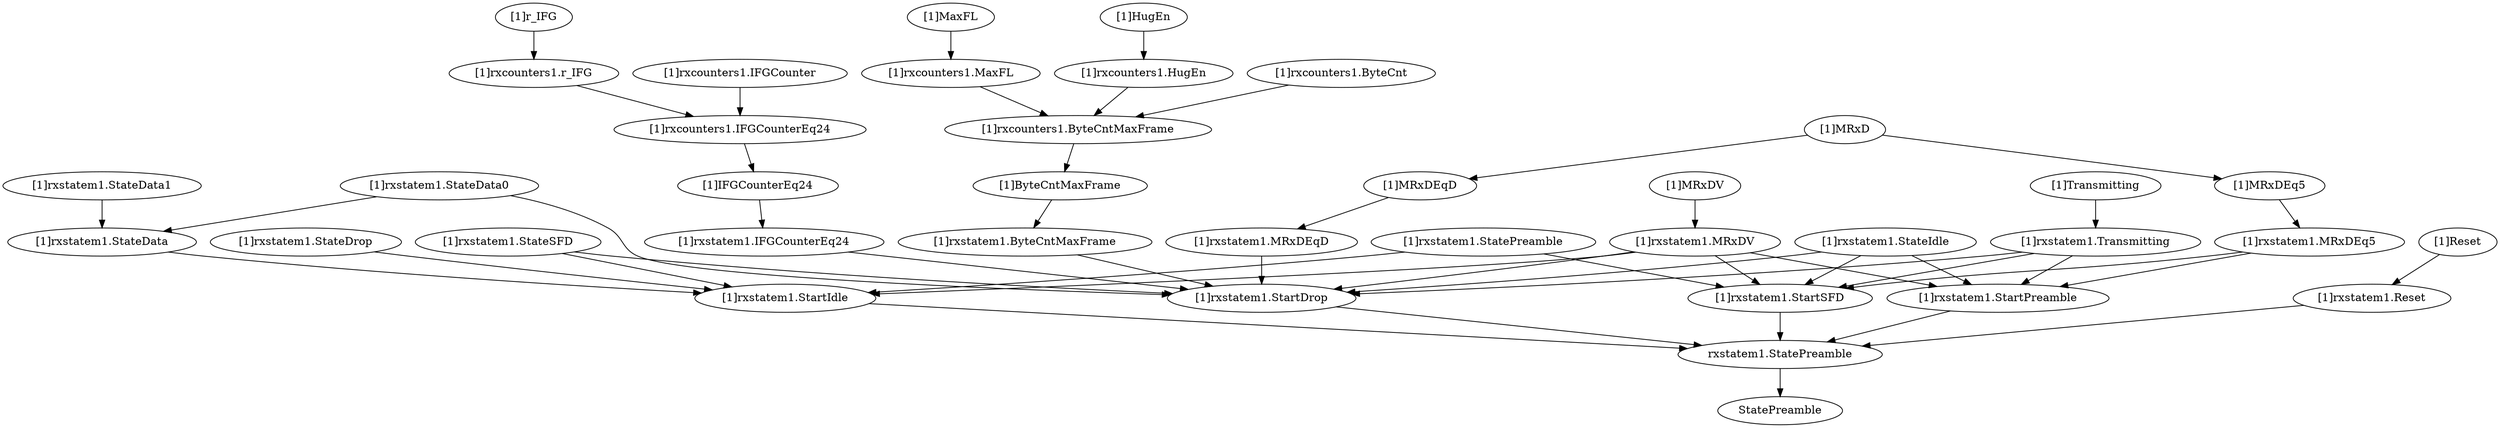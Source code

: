 strict digraph "" {
	"[1]rxstatem1.StateDrop"	 [complexity=9,
		importance=0.0350257130811,
		rank=0.0038917458979];
	"[1]rxstatem1.StartIdle"	 [complexity=3,
		importance=0.0305367681727,
		rank=0.0101789227242];
	"[1]rxstatem1.StateDrop" -> "[1]rxstatem1.StartIdle";
	"[1]rxcounters1.ByteCnt"	 [complexity=16,
		importance=0.0624229722025,
		rank=0.00390143576266];
	"[1]rxcounters1.ByteCntMaxFrame"	 [complexity=12,
		importance=0.049634662829,
		rank=0.00413622190242];
	"[1]rxcounters1.ByteCnt" -> "[1]rxcounters1.ByteCntMaxFrame";
	"[1]r_IFG"	 [complexity=15,
		importance=0.059963702717,
		rank=0.00399758018113];
	"[1]rxcounters1.r_IFG"	 [complexity=15,
		importance=0.0569513064999,
		rank=0.00379675376666];
	"[1]r_IFG" -> "[1]rxcounters1.r_IFG";
	"rxstatem1.StatePreamble"	 [complexity=0,
		importance=0.0111688207359,
		rank=0.0];
	"[1]rxstatem1.StartIdle" -> "rxstatem1.StatePreamble";
	"[1]rxstatem1.StateData"	 [complexity=9,
		importance=0.0367308150197,
		rank=0.00408120166885];
	"[1]rxstatem1.StateData" -> "[1]rxstatem1.StartIdle";
	"[1]rxcounters1.IFGCounterEq24"	 [complexity=12,
		importance=0.0524326877775,
		rank=0.00436939064813];
	"[1]IFGCounterEq24"	 [complexity=12,
		importance=0.0436529309181,
		rank=0.00363774424317];
	"[1]rxcounters1.IFGCounterEq24" -> "[1]IFGCounterEq24";
	"[1]rxstatem1.MRxDV"	 [complexity=12,
		importance=0.0361431561077,
		rank=0.00301192967564];
	"[1]rxstatem1.MRxDV" -> "[1]rxstatem1.StartIdle";
	"[1]rxstatem1.StartPreamble"	 [complexity=1,
		importance=0.0171435420655,
		rank=0.0171435420655];
	"[1]rxstatem1.MRxDV" -> "[1]rxstatem1.StartPreamble";
	"[1]rxstatem1.StartSFD"	 [complexity=3,
		importance=0.0294775743986,
		rank=0.00982585813288];
	"[1]rxstatem1.MRxDV" -> "[1]rxstatem1.StartSFD";
	"[1]rxstatem1.StartDrop"	 [complexity=3,
		importance=0.0328295153896,
		rank=0.0109431717965];
	"[1]rxstatem1.MRxDV" -> "[1]rxstatem1.StartDrop";
	"[1]rxcounters1.MaxFL"	 [complexity=16,
		importance=0.0541532815514,
		rank=0.00338458009696];
	"[1]rxcounters1.MaxFL" -> "[1]rxcounters1.ByteCntMaxFrame";
	"[1]rxstatem1.Transmitting"	 [complexity=12,
		importance=0.0365950228593,
		rank=0.00304958523827];
	"[1]rxstatem1.Transmitting" -> "[1]rxstatem1.StartPreamble";
	"[1]rxstatem1.Transmitting" -> "[1]rxstatem1.StartSFD";
	"[1]rxstatem1.Transmitting" -> "[1]rxstatem1.StartDrop";
	"[1]ByteCntMaxFrame"	 [complexity=12,
		importance=0.0416772822695,
		rank=0.00347310685579];
	"[1]rxcounters1.ByteCntMaxFrame" -> "[1]ByteCntMaxFrame";
	StatePreamble	 [complexity=0,
		importance=0.00417760781431,
		rank=0.0];
	"[1]rxstatem1.IFGCounterEq24"	 [complexity=12,
		importance=0.0384455504971,
		rank=0.00320379587476];
	"[1]IFGCounterEq24" -> "[1]rxstatem1.IFGCounterEq24";
	"[1]MRxDEq5"	 [complexity=9,
		importance=0.0373313538369,
		rank=0.0041479282041];
	"[1]rxstatem1.MRxDEq5"	 [complexity=9,
		importance=0.0341037829763,
		rank=0.00378930921958];
	"[1]MRxDEq5" -> "[1]rxstatem1.MRxDEq5";
	"[1]MRxD"	 [complexity=14,
		importance=0.0428887848646,
		rank=0.00306348463319];
	"[1]MRxD" -> "[1]MRxDEq5";
	"[1]MRxDEqD"	 [complexity=12,
		importance=0.0398763886476,
		rank=0.0033230323873];
	"[1]MRxD" -> "[1]MRxDEqD";
	"[1]rxstatem1.IFGCounterEq24" -> "[1]rxstatem1.StartDrop";
	"[1]rxstatem1.Reset"	 [complexity=1,
		importance=0.0365584958592,
		rank=0.0365584958592];
	"[1]rxstatem1.Reset" -> "rxstatem1.StatePreamble";
	"[1]MaxFL"	 [complexity=16,
		importance=0.0571656777685,
		rank=0.00357285486053];
	"[1]MaxFL" -> "[1]rxcounters1.MaxFL";
	"[1]rxstatem1.StateData0"	 [complexity=12,
		importance=0.0405005190641,
		rank=0.00337504325534];
	"[1]rxstatem1.StateData0" -> "[1]rxstatem1.StateData";
	"[1]rxstatem1.StateData0" -> "[1]rxstatem1.StartDrop";
	"[1]rxstatem1.StateData1"	 [complexity=12,
		importance=0.0443428982892,
		rank=0.0036952415241];
	"[1]rxstatem1.StateData1" -> "[1]rxstatem1.StateData";
	"[1]rxcounters1.r_IFG" -> "[1]rxcounters1.IFGCounterEq24";
	"[1]rxstatem1.StateIdle"	 [complexity=12,
		importance=0.0400455257633,
		rank=0.00333712714694];
	"[1]rxstatem1.StateIdle" -> "[1]rxstatem1.StartPreamble";
	"[1]rxstatem1.StateIdle" -> "[1]rxstatem1.StartSFD";
	"[1]rxstatem1.StateIdle" -> "[1]rxstatem1.StartDrop";
	"[1]Transmitting"	 [complexity=12,
		importance=0.0396074190763,
		rank=0.00330061825636];
	"[1]Transmitting" -> "[1]rxstatem1.Transmitting";
	"[1]MRxDV"	 [complexity=12,
		importance=0.0391555523248,
		rank=0.00326296269373];
	"[1]MRxDV" -> "[1]rxstatem1.MRxDV";
	"[1]rxstatem1.StateSFD"	 [complexity=12,
		importance=0.0414291184135,
		rank=0.00345242653445];
	"[1]rxstatem1.StateSFD" -> "[1]rxstatem1.StartIdle";
	"[1]rxstatem1.StateSFD" -> "[1]rxstatem1.StartDrop";
	"[1]rxstatem1.StartPreamble" -> "rxstatem1.StatePreamble";
	"[1]rxstatem1.StatePreamble"	 [complexity=9,
		importance=0.0364687873203,
		rank=0.00405208748003];
	"[1]rxstatem1.StatePreamble" -> "[1]rxstatem1.StartIdle";
	"[1]rxstatem1.StatePreamble" -> "[1]rxstatem1.StartSFD";
	"[1]HugEn"	 [complexity=16,
		importance=0.0571656777685,
		rank=0.00357285486053];
	"[1]rxcounters1.HugEn"	 [complexity=16,
		importance=0.0541532815514,
		rank=0.00338458009696];
	"[1]HugEn" -> "[1]rxcounters1.HugEn";
	"[1]rxstatem1.MRxDEqD"	 [complexity=12,
		importance=0.0366488177869,
		rank=0.00305406814891];
	"[1]rxstatem1.MRxDEqD" -> "[1]rxstatem1.StartDrop";
	"[1]rxcounters1.IFGCounter"	 [complexity=15,
		importance=0.0664656223237,
		rank=0.00443104148825];
	"[1]rxcounters1.IFGCounter" -> "[1]rxcounters1.IFGCounterEq24";
	"[1]rxstatem1.ByteCntMaxFrame"	 [complexity=12,
		importance=0.0366755336292,
		rank=0.0030562944691];
	"[1]ByteCntMaxFrame" -> "[1]rxstatem1.ByteCntMaxFrame";
	"[1]Reset"	 [complexity=1,
		importance=0.0395708920762,
		rank=0.0395708920762];
	"[1]Reset" -> "[1]rxstatem1.Reset";
	"[1]rxstatem1.ByteCntMaxFrame" -> "[1]rxstatem1.StartDrop";
	"rxstatem1.StatePreamble" -> StatePreamble;
	"[1]rxcounters1.HugEn" -> "[1]rxcounters1.ByteCntMaxFrame";
	"[1]rxstatem1.MRxDEq5" -> "[1]rxstatem1.StartPreamble";
	"[1]rxstatem1.MRxDEq5" -> "[1]rxstatem1.StartSFD";
	"[1]rxstatem1.StartSFD" -> "rxstatem1.StatePreamble";
	"[1]MRxDEqD" -> "[1]rxstatem1.MRxDEqD";
	"[1]rxstatem1.StartDrop" -> "rxstatem1.StatePreamble";
}
